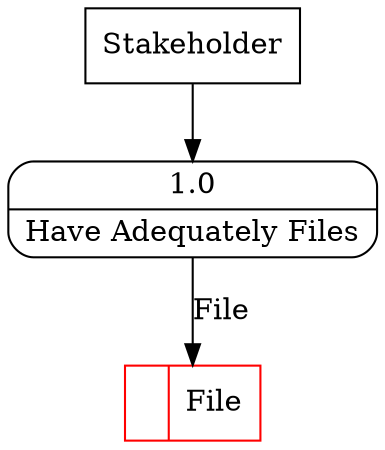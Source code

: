 digraph dfd2{ 
node[shape=record]
200 [label="<f0>  |<f1> File " color=red];
201 [label="Stakeholder" shape=box];
202 [label="{<f0> 1.0|<f1> Have Adequately Files }" shape=Mrecord];
201 -> 202
202 -> 200 [label="File"]
}